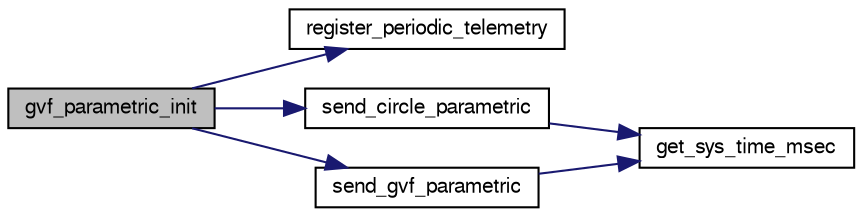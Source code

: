 digraph "gvf_parametric_init"
{
  edge [fontname="FreeSans",fontsize="10",labelfontname="FreeSans",labelfontsize="10"];
  node [fontname="FreeSans",fontsize="10",shape=record];
  rankdir="LR";
  Node1 [label="gvf_parametric_init",height=0.2,width=0.4,color="black", fillcolor="grey75", style="filled", fontcolor="black"];
  Node1 -> Node2 [color="midnightblue",fontsize="10",style="solid",fontname="FreeSans"];
  Node2 [label="register_periodic_telemetry",height=0.2,width=0.4,color="black", fillcolor="white", style="filled",URL="$telemetry_8c.html#a8b8cf43739f06c54d16370c141b541a0",tooltip="Register a telemetry callback function. "];
  Node1 -> Node3 [color="midnightblue",fontsize="10",style="solid",fontname="FreeSans"];
  Node3 [label="send_circle_parametric",height=0.2,width=0.4,color="black", fillcolor="white", style="filled",URL="$gvf__parametric_8cpp.html#ad0e2c86a9c62da247455753eef1bbb16"];
  Node3 -> Node4 [color="midnightblue",fontsize="10",style="solid",fontname="FreeSans"];
  Node4 [label="get_sys_time_msec",height=0.2,width=0.4,color="black", fillcolor="white", style="filled",URL="$chibios_2mcu__periph_2sys__time__arch_8c.html#ad3cb294b0d1d74dfb511534b36a17960",tooltip="Get the time in milliseconds since startup. "];
  Node1 -> Node5 [color="midnightblue",fontsize="10",style="solid",fontname="FreeSans"];
  Node5 [label="send_gvf_parametric",height=0.2,width=0.4,color="black", fillcolor="white", style="filled",URL="$gvf__parametric_8cpp.html#a86e19a8931ddd3bff1444785e073677d"];
  Node5 -> Node4 [color="midnightblue",fontsize="10",style="solid",fontname="FreeSans"];
}
